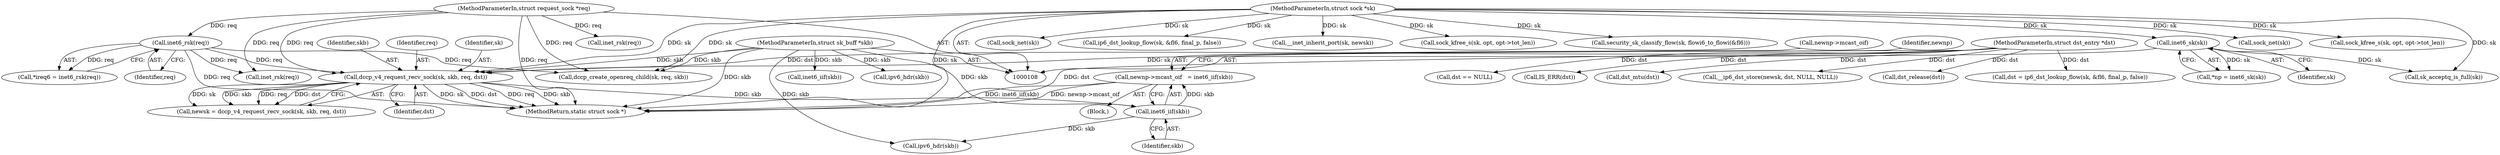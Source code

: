 digraph "0_linux_f6d8bd051c391c1c0458a30b2a7abcd939329259_1@pointer" {
"1000223" [label="(Call,newnp->mcast_oif   = inet6_iif(skb))"];
"1000227" [label="(Call,inet6_iif(skb))"];
"1000139" [label="(Call,dccp_v4_request_recv_sock(sk, skb, req, dst))"];
"1000123" [label="(Call,inet6_sk(sk))"];
"1000109" [label="(MethodParameterIn,struct sock *sk)"];
"1000110" [label="(MethodParameterIn,struct sk_buff *skb)"];
"1000117" [label="(Call,inet6_rsk(req))"];
"1000111" [label="(MethodParameterIn,struct request_sock *req)"];
"1000112" [label="(MethodParameterIn,struct dst_entry *dst)"];
"1000227" [label="(Call,inet6_iif(skb))"];
"1000493" [label="(Call,inet6_iif(skb))"];
"1000311" [label="(Call,inet_rsk(req))"];
"1000590" [label="(Call,sock_net(sk))"];
"1000141" [label="(Identifier,skb)"];
"1000234" [label="(Call,ipv6_hdr(skb))"];
"1000251" [label="(Call,sk_acceptq_is_full(sk))"];
"1000255" [label="(Call,dst == NULL)"];
"1000223" [label="(Call,newnp->mcast_oif   = inet6_iif(skb))"];
"1000336" [label="(Call,IS_ERR(dst))"];
"1000611" [label="(Call,sock_kfree_s(sk, opt, opt->tot_len))"];
"1000123" [label="(Call,inet6_sk(sk))"];
"1000136" [label="(Block,)"];
"1000228" [label="(Identifier,skb)"];
"1000224" [label="(Call,newnp->mcast_oif)"];
"1000112" [label="(MethodParameterIn,struct dst_entry *dst)"];
"1000557" [label="(Call,dst_mtu(dst))"];
"1000350" [label="(Call,__ip6_dst_store(newsk, dst, NULL, NULL))"];
"1000319" [label="(Call,inet_rsk(req))"];
"1000110" [label="(MethodParameterIn,struct sk_buff *skb)"];
"1000109" [label="(MethodParameterIn,struct sock *sk)"];
"1000124" [label="(Identifier,sk)"];
"1000231" [label="(Identifier,newnp)"];
"1000117" [label="(Call,inet6_rsk(req))"];
"1000142" [label="(Identifier,req)"];
"1000619" [label="(MethodReturn,static struct sock *)"];
"1000140" [label="(Identifier,sk)"];
"1000341" [label="(Call,dccp_create_openreq_child(sk, req, skb))"];
"1000121" [label="(Call,*np = inet6_sk(sk))"];
"1000115" [label="(Call,*ireq6 = inet6_rsk(req))"];
"1000143" [label="(Identifier,dst)"];
"1000598" [label="(Call,sock_net(sk))"];
"1000329" [label="(Call,ip6_dst_lookup_flow(sk, &fl6, final_p, false))"];
"1000575" [label="(Call,__inet_inherit_port(sk, newsk))"];
"1000139" [label="(Call,dccp_v4_request_recv_sock(sk, skb, req, dst))"];
"1000594" [label="(Call,dst_release(dst))"];
"1000521" [label="(Call,sock_kfree_s(sk, opt, opt->tot_len))"];
"1000322" [label="(Call,security_sk_classify_flow(sk, flowi6_to_flowi(&fl6)))"];
"1000111" [label="(MethodParameterIn,struct request_sock *req)"];
"1000327" [label="(Call,dst = ip6_dst_lookup_flow(sk, &fl6, final_p, false))"];
"1000500" [label="(Call,ipv6_hdr(skb))"];
"1000118" [label="(Identifier,req)"];
"1000137" [label="(Call,newsk = dccp_v4_request_recv_sock(sk, skb, req, dst))"];
"1000223" -> "1000136"  [label="AST: "];
"1000223" -> "1000227"  [label="CFG: "];
"1000224" -> "1000223"  [label="AST: "];
"1000227" -> "1000223"  [label="AST: "];
"1000231" -> "1000223"  [label="CFG: "];
"1000223" -> "1000619"  [label="DDG: inet6_iif(skb)"];
"1000223" -> "1000619"  [label="DDG: newnp->mcast_oif"];
"1000227" -> "1000223"  [label="DDG: skb"];
"1000227" -> "1000228"  [label="CFG: "];
"1000228" -> "1000227"  [label="AST: "];
"1000139" -> "1000227"  [label="DDG: skb"];
"1000110" -> "1000227"  [label="DDG: skb"];
"1000227" -> "1000234"  [label="DDG: skb"];
"1000139" -> "1000137"  [label="AST: "];
"1000139" -> "1000143"  [label="CFG: "];
"1000140" -> "1000139"  [label="AST: "];
"1000141" -> "1000139"  [label="AST: "];
"1000142" -> "1000139"  [label="AST: "];
"1000143" -> "1000139"  [label="AST: "];
"1000137" -> "1000139"  [label="CFG: "];
"1000139" -> "1000619"  [label="DDG: req"];
"1000139" -> "1000619"  [label="DDG: skb"];
"1000139" -> "1000619"  [label="DDG: sk"];
"1000139" -> "1000619"  [label="DDG: dst"];
"1000139" -> "1000137"  [label="DDG: sk"];
"1000139" -> "1000137"  [label="DDG: skb"];
"1000139" -> "1000137"  [label="DDG: req"];
"1000139" -> "1000137"  [label="DDG: dst"];
"1000123" -> "1000139"  [label="DDG: sk"];
"1000109" -> "1000139"  [label="DDG: sk"];
"1000110" -> "1000139"  [label="DDG: skb"];
"1000117" -> "1000139"  [label="DDG: req"];
"1000111" -> "1000139"  [label="DDG: req"];
"1000112" -> "1000139"  [label="DDG: dst"];
"1000123" -> "1000121"  [label="AST: "];
"1000123" -> "1000124"  [label="CFG: "];
"1000124" -> "1000123"  [label="AST: "];
"1000121" -> "1000123"  [label="CFG: "];
"1000123" -> "1000121"  [label="DDG: sk"];
"1000109" -> "1000123"  [label="DDG: sk"];
"1000123" -> "1000251"  [label="DDG: sk"];
"1000109" -> "1000108"  [label="AST: "];
"1000109" -> "1000619"  [label="DDG: sk"];
"1000109" -> "1000251"  [label="DDG: sk"];
"1000109" -> "1000322"  [label="DDG: sk"];
"1000109" -> "1000329"  [label="DDG: sk"];
"1000109" -> "1000341"  [label="DDG: sk"];
"1000109" -> "1000521"  [label="DDG: sk"];
"1000109" -> "1000575"  [label="DDG: sk"];
"1000109" -> "1000590"  [label="DDG: sk"];
"1000109" -> "1000598"  [label="DDG: sk"];
"1000109" -> "1000611"  [label="DDG: sk"];
"1000110" -> "1000108"  [label="AST: "];
"1000110" -> "1000619"  [label="DDG: skb"];
"1000110" -> "1000234"  [label="DDG: skb"];
"1000110" -> "1000341"  [label="DDG: skb"];
"1000110" -> "1000493"  [label="DDG: skb"];
"1000110" -> "1000500"  [label="DDG: skb"];
"1000117" -> "1000115"  [label="AST: "];
"1000117" -> "1000118"  [label="CFG: "];
"1000118" -> "1000117"  [label="AST: "];
"1000115" -> "1000117"  [label="CFG: "];
"1000117" -> "1000619"  [label="DDG: req"];
"1000117" -> "1000115"  [label="DDG: req"];
"1000111" -> "1000117"  [label="DDG: req"];
"1000117" -> "1000311"  [label="DDG: req"];
"1000117" -> "1000341"  [label="DDG: req"];
"1000111" -> "1000108"  [label="AST: "];
"1000111" -> "1000619"  [label="DDG: req"];
"1000111" -> "1000311"  [label="DDG: req"];
"1000111" -> "1000319"  [label="DDG: req"];
"1000111" -> "1000341"  [label="DDG: req"];
"1000112" -> "1000108"  [label="AST: "];
"1000112" -> "1000619"  [label="DDG: dst"];
"1000112" -> "1000255"  [label="DDG: dst"];
"1000112" -> "1000327"  [label="DDG: dst"];
"1000112" -> "1000336"  [label="DDG: dst"];
"1000112" -> "1000350"  [label="DDG: dst"];
"1000112" -> "1000557"  [label="DDG: dst"];
"1000112" -> "1000594"  [label="DDG: dst"];
}
